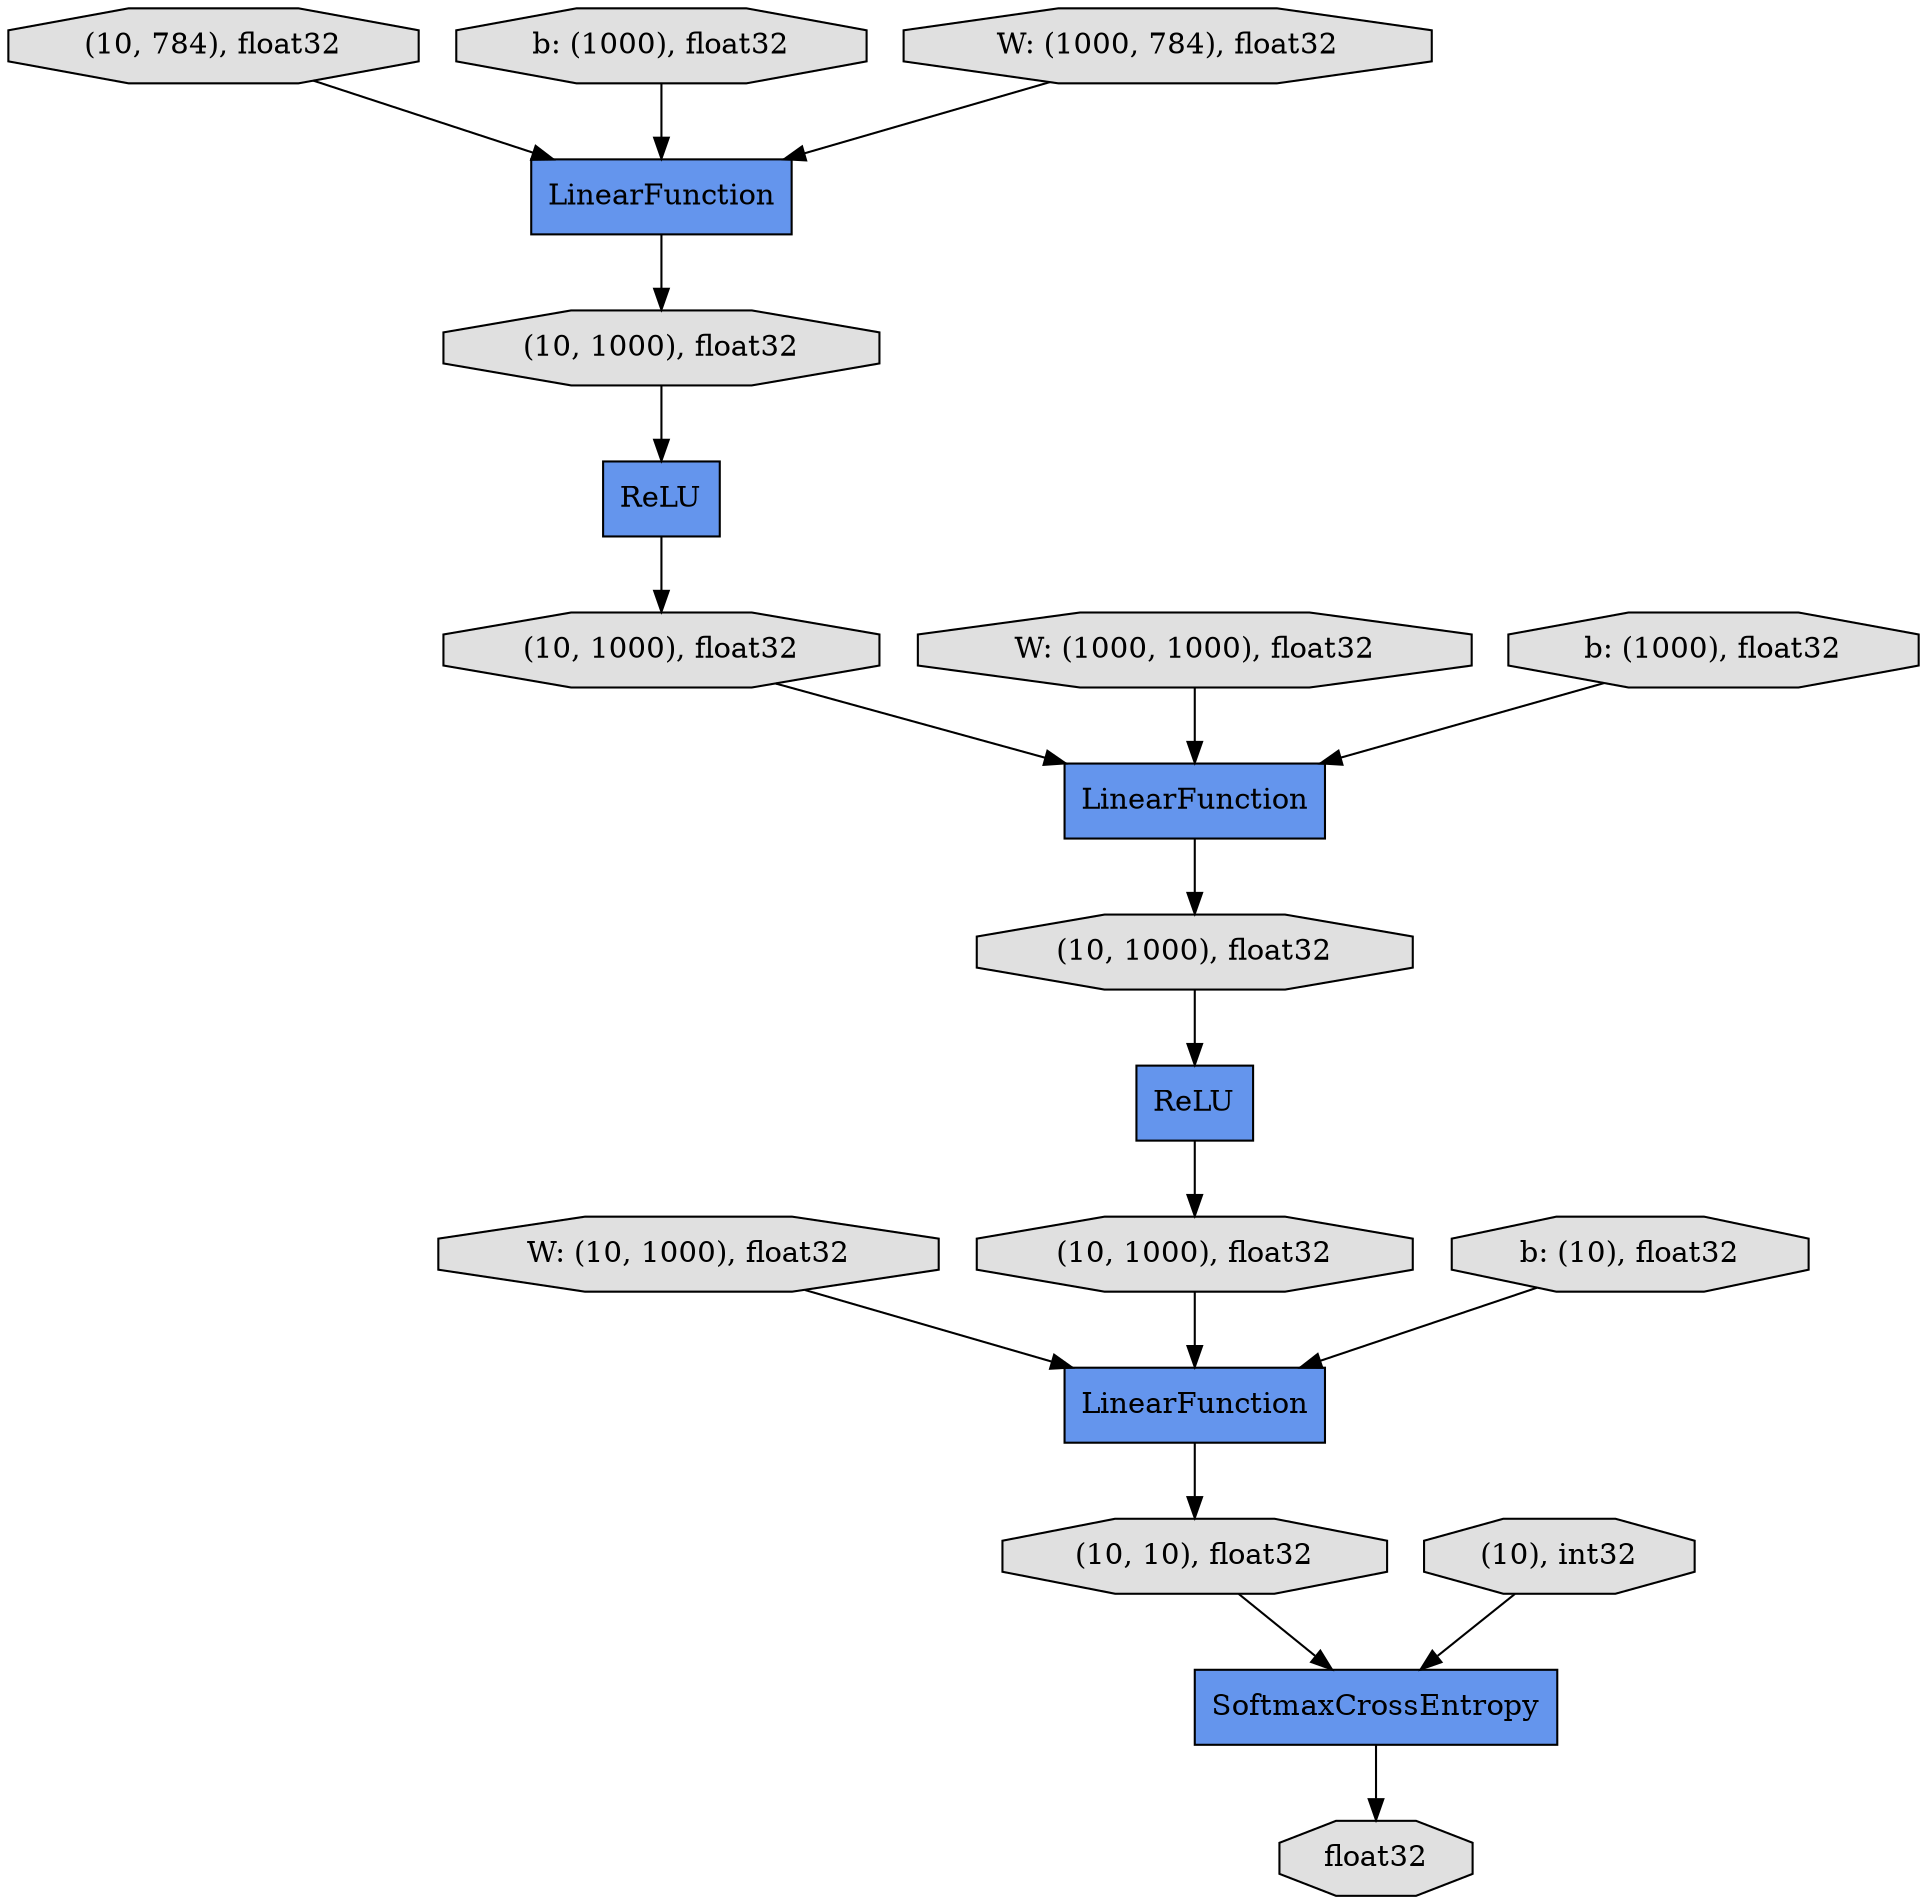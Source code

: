 digraph graphname{rankdir=TB;140208514275472 [shape="octagon",style="filled",fillcolor="#E0E0E0",label="W: (10, 1000), float32"];140208514170384 [shape="octagon",style="filled",fillcolor="#E0E0E0",label="(10, 1000), float32"];140208514273872 [shape="octagon",style="filled",fillcolor="#E0E0E0",label="(10, 784), float32"];140208514273808 [shape="record",style="filled",fillcolor="#6495ED",label="ReLU"];140208511383696 [shape="octagon",style="filled",fillcolor="#E0E0E0",label="float32"];140208514274000 [shape="record",style="filled",fillcolor="#6495ED",label="LinearFunction"];140208514274832 [shape="octagon",style="filled",fillcolor="#E0E0E0",label="b: (1000), float32"];140208514170576 [shape="octagon",style="filled",fillcolor="#E0E0E0",label="(10, 1000), float32"];140208514274576 [shape="octagon",style="filled",fillcolor="#E0E0E0",label="W: (1000, 784), float32"];140208514273488 [shape="octagon",style="filled",fillcolor="#E0E0E0",label="(10, 1000), float32"];140208514274064 [shape="record",style="filled",fillcolor="#6495ED",label="ReLU"];140208514275024 [shape="octagon",style="filled",fillcolor="#E0E0E0",label="W: (1000, 1000), float32"];140208514170192 [shape="octagon",style="filled",fillcolor="#E0E0E0",label="(10, 10), float32"];140208514273424 [shape="record",style="filled",fillcolor="#6495ED",label="SoftmaxCrossEntropy"];140208514273680 [shape="octagon",style="filled",fillcolor="#E0E0E0",label="(10, 1000), float32"];140208514170256 [shape="octagon",style="filled",fillcolor="#E0E0E0",label="(10), int32"];140208514275280 [shape="octagon",style="filled",fillcolor="#E0E0E0",label="b: (1000), float32"];140208514275728 [shape="octagon",style="filled",fillcolor="#E0E0E0",label="b: (10), float32"];140208514170832 [shape="record",style="filled",fillcolor="#6495ED",label="LinearFunction"];140208514273616 [shape="record",style="filled",fillcolor="#6495ED",label="LinearFunction"];140208514275728 -> 140208514170832;140208514275024 -> 140208514273616;140208514274064 -> 140208514170384;140208514170192 -> 140208514273424;140208514273808 -> 140208514273488;140208514274832 -> 140208514274000;140208514274576 -> 140208514274000;140208514170832 -> 140208514170192;140208514170576 -> 140208514274064;140208514273424 -> 140208511383696;140208514275472 -> 140208514170832;140208514275280 -> 140208514273616;140208514274000 -> 140208514273680;140208514273488 -> 140208514273616;140208514170384 -> 140208514170832;140208514273872 -> 140208514274000;140208514273616 -> 140208514170576;140208514170256 -> 140208514273424;140208514273680 -> 140208514273808;}